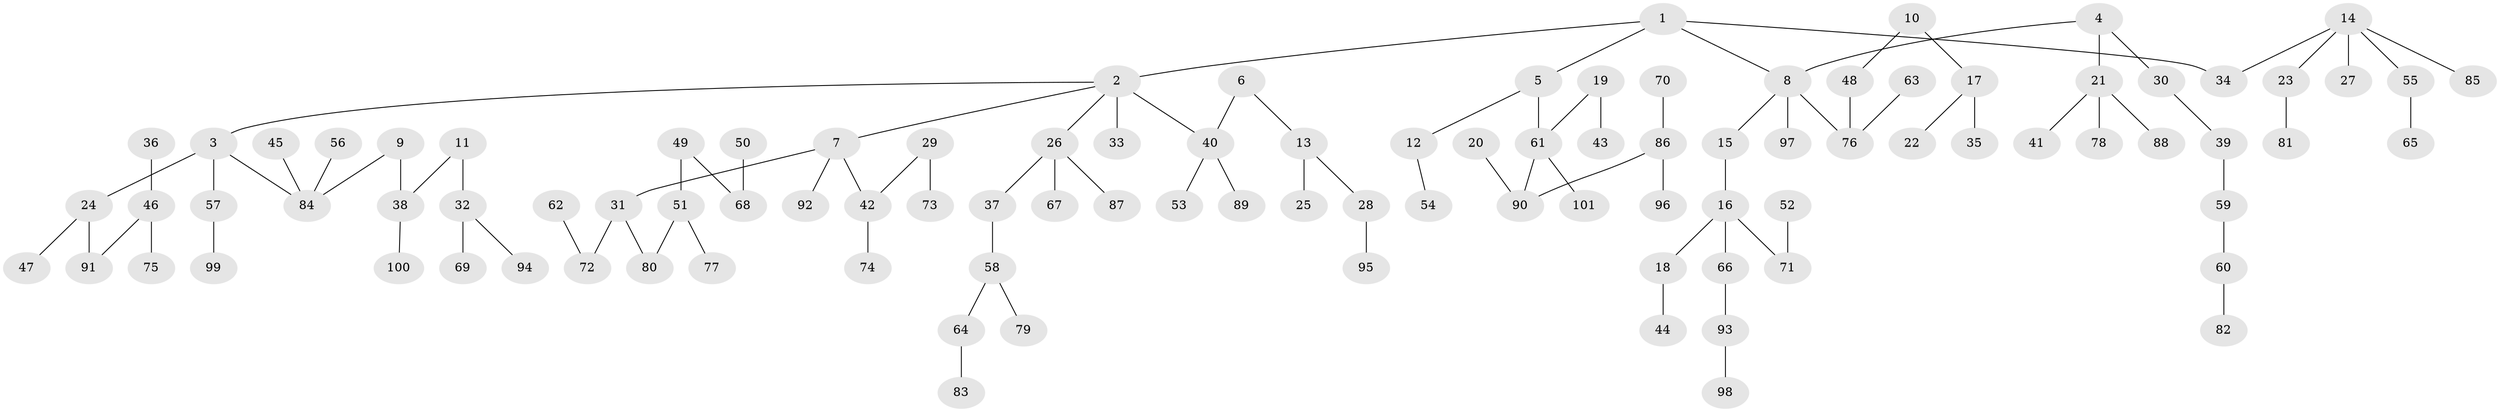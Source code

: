 // original degree distribution, {3: 0.11805555555555555, 6: 0.013888888888888888, 4: 0.09722222222222222, 5: 0.034722222222222224, 2: 0.25, 1: 0.4861111111111111}
// Generated by graph-tools (version 1.1) at 2025/37/03/04/25 23:37:18]
// undirected, 101 vertices, 100 edges
graph export_dot {
  node [color=gray90,style=filled];
  1;
  2;
  3;
  4;
  5;
  6;
  7;
  8;
  9;
  10;
  11;
  12;
  13;
  14;
  15;
  16;
  17;
  18;
  19;
  20;
  21;
  22;
  23;
  24;
  25;
  26;
  27;
  28;
  29;
  30;
  31;
  32;
  33;
  34;
  35;
  36;
  37;
  38;
  39;
  40;
  41;
  42;
  43;
  44;
  45;
  46;
  47;
  48;
  49;
  50;
  51;
  52;
  53;
  54;
  55;
  56;
  57;
  58;
  59;
  60;
  61;
  62;
  63;
  64;
  65;
  66;
  67;
  68;
  69;
  70;
  71;
  72;
  73;
  74;
  75;
  76;
  77;
  78;
  79;
  80;
  81;
  82;
  83;
  84;
  85;
  86;
  87;
  88;
  89;
  90;
  91;
  92;
  93;
  94;
  95;
  96;
  97;
  98;
  99;
  100;
  101;
  1 -- 2 [weight=1.0];
  1 -- 5 [weight=1.0];
  1 -- 8 [weight=1.0];
  1 -- 34 [weight=1.0];
  2 -- 3 [weight=1.0];
  2 -- 7 [weight=1.0];
  2 -- 26 [weight=1.0];
  2 -- 33 [weight=1.0];
  2 -- 40 [weight=1.0];
  3 -- 24 [weight=1.0];
  3 -- 57 [weight=1.0];
  3 -- 84 [weight=1.0];
  4 -- 8 [weight=1.0];
  4 -- 21 [weight=1.0];
  4 -- 30 [weight=1.0];
  5 -- 12 [weight=1.0];
  5 -- 61 [weight=1.0];
  6 -- 13 [weight=1.0];
  6 -- 40 [weight=1.0];
  7 -- 31 [weight=1.0];
  7 -- 42 [weight=1.0];
  7 -- 92 [weight=1.0];
  8 -- 15 [weight=1.0];
  8 -- 76 [weight=1.0];
  8 -- 97 [weight=1.0];
  9 -- 38 [weight=1.0];
  9 -- 84 [weight=1.0];
  10 -- 17 [weight=1.0];
  10 -- 48 [weight=1.0];
  11 -- 32 [weight=1.0];
  11 -- 38 [weight=1.0];
  12 -- 54 [weight=1.0];
  13 -- 25 [weight=1.0];
  13 -- 28 [weight=1.0];
  14 -- 23 [weight=1.0];
  14 -- 27 [weight=1.0];
  14 -- 34 [weight=1.0];
  14 -- 55 [weight=1.0];
  14 -- 85 [weight=1.0];
  15 -- 16 [weight=1.0];
  16 -- 18 [weight=1.0];
  16 -- 66 [weight=1.0];
  16 -- 71 [weight=1.0];
  17 -- 22 [weight=1.0];
  17 -- 35 [weight=1.0];
  18 -- 44 [weight=1.0];
  19 -- 43 [weight=1.0];
  19 -- 61 [weight=1.0];
  20 -- 90 [weight=1.0];
  21 -- 41 [weight=1.0];
  21 -- 78 [weight=1.0];
  21 -- 88 [weight=1.0];
  23 -- 81 [weight=1.0];
  24 -- 47 [weight=1.0];
  24 -- 91 [weight=1.0];
  26 -- 37 [weight=1.0];
  26 -- 67 [weight=1.0];
  26 -- 87 [weight=1.0];
  28 -- 95 [weight=1.0];
  29 -- 42 [weight=1.0];
  29 -- 73 [weight=1.0];
  30 -- 39 [weight=1.0];
  31 -- 72 [weight=1.0];
  31 -- 80 [weight=1.0];
  32 -- 69 [weight=1.0];
  32 -- 94 [weight=1.0];
  36 -- 46 [weight=1.0];
  37 -- 58 [weight=1.0];
  38 -- 100 [weight=1.0];
  39 -- 59 [weight=1.0];
  40 -- 53 [weight=1.0];
  40 -- 89 [weight=1.0];
  42 -- 74 [weight=1.0];
  45 -- 84 [weight=1.0];
  46 -- 75 [weight=1.0];
  46 -- 91 [weight=1.0];
  48 -- 76 [weight=1.0];
  49 -- 51 [weight=1.0];
  49 -- 68 [weight=1.0];
  50 -- 68 [weight=1.0];
  51 -- 77 [weight=1.0];
  51 -- 80 [weight=1.0];
  52 -- 71 [weight=1.0];
  55 -- 65 [weight=1.0];
  56 -- 84 [weight=1.0];
  57 -- 99 [weight=1.0];
  58 -- 64 [weight=1.0];
  58 -- 79 [weight=1.0];
  59 -- 60 [weight=1.0];
  60 -- 82 [weight=1.0];
  61 -- 90 [weight=1.0];
  61 -- 101 [weight=1.0];
  62 -- 72 [weight=1.0];
  63 -- 76 [weight=1.0];
  64 -- 83 [weight=1.0];
  66 -- 93 [weight=1.0];
  70 -- 86 [weight=1.0];
  86 -- 90 [weight=1.0];
  86 -- 96 [weight=1.0];
  93 -- 98 [weight=1.0];
}

